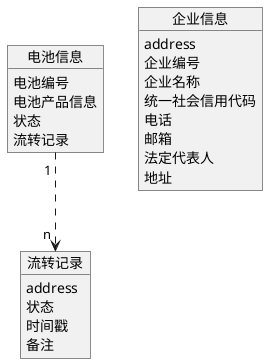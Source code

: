 @startuml
'https://plantuml.com/object-diagram

object 电池信息
电池信息 : 电池编号
电池信息 : 电池产品信息
电池信息 : 状态
电池信息 : 流转记录


object 流转记录
流转记录 : address
流转记录 : 状态
流转记录 : 时间戳
流转记录 : 备注

电池信息 "1 " ..> "n " 流转记录

object 企业信息
企业信息 : address
企业信息 : 企业编号
企业信息 : 企业名称
企业信息 : 统一社会信用代码
企业信息 : 电话
企业信息 : 邮箱
企业信息 : 法定代表人
企业信息 : 地址


'object 积分

'object 积分交易

@enduml

